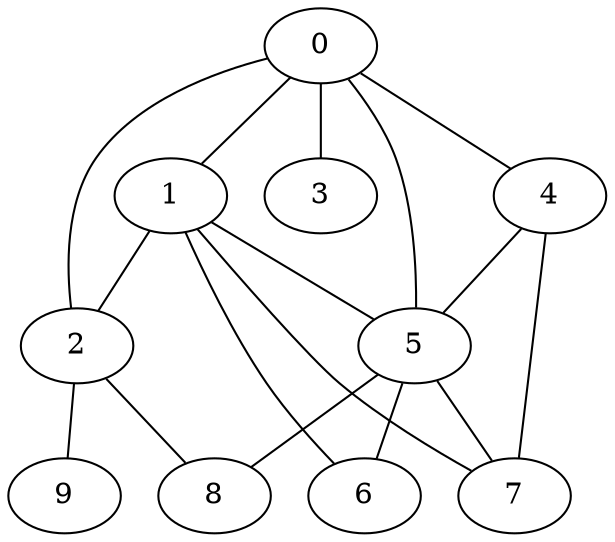 
graph graphname {
    0 -- 1
0 -- 2
0 -- 3
0 -- 4
0 -- 5
1 -- 5
1 -- 6
1 -- 7
1 -- 2
2 -- 8
2 -- 9
4 -- 7
4 -- 5
5 -- 6
5 -- 7
5 -- 8

}
